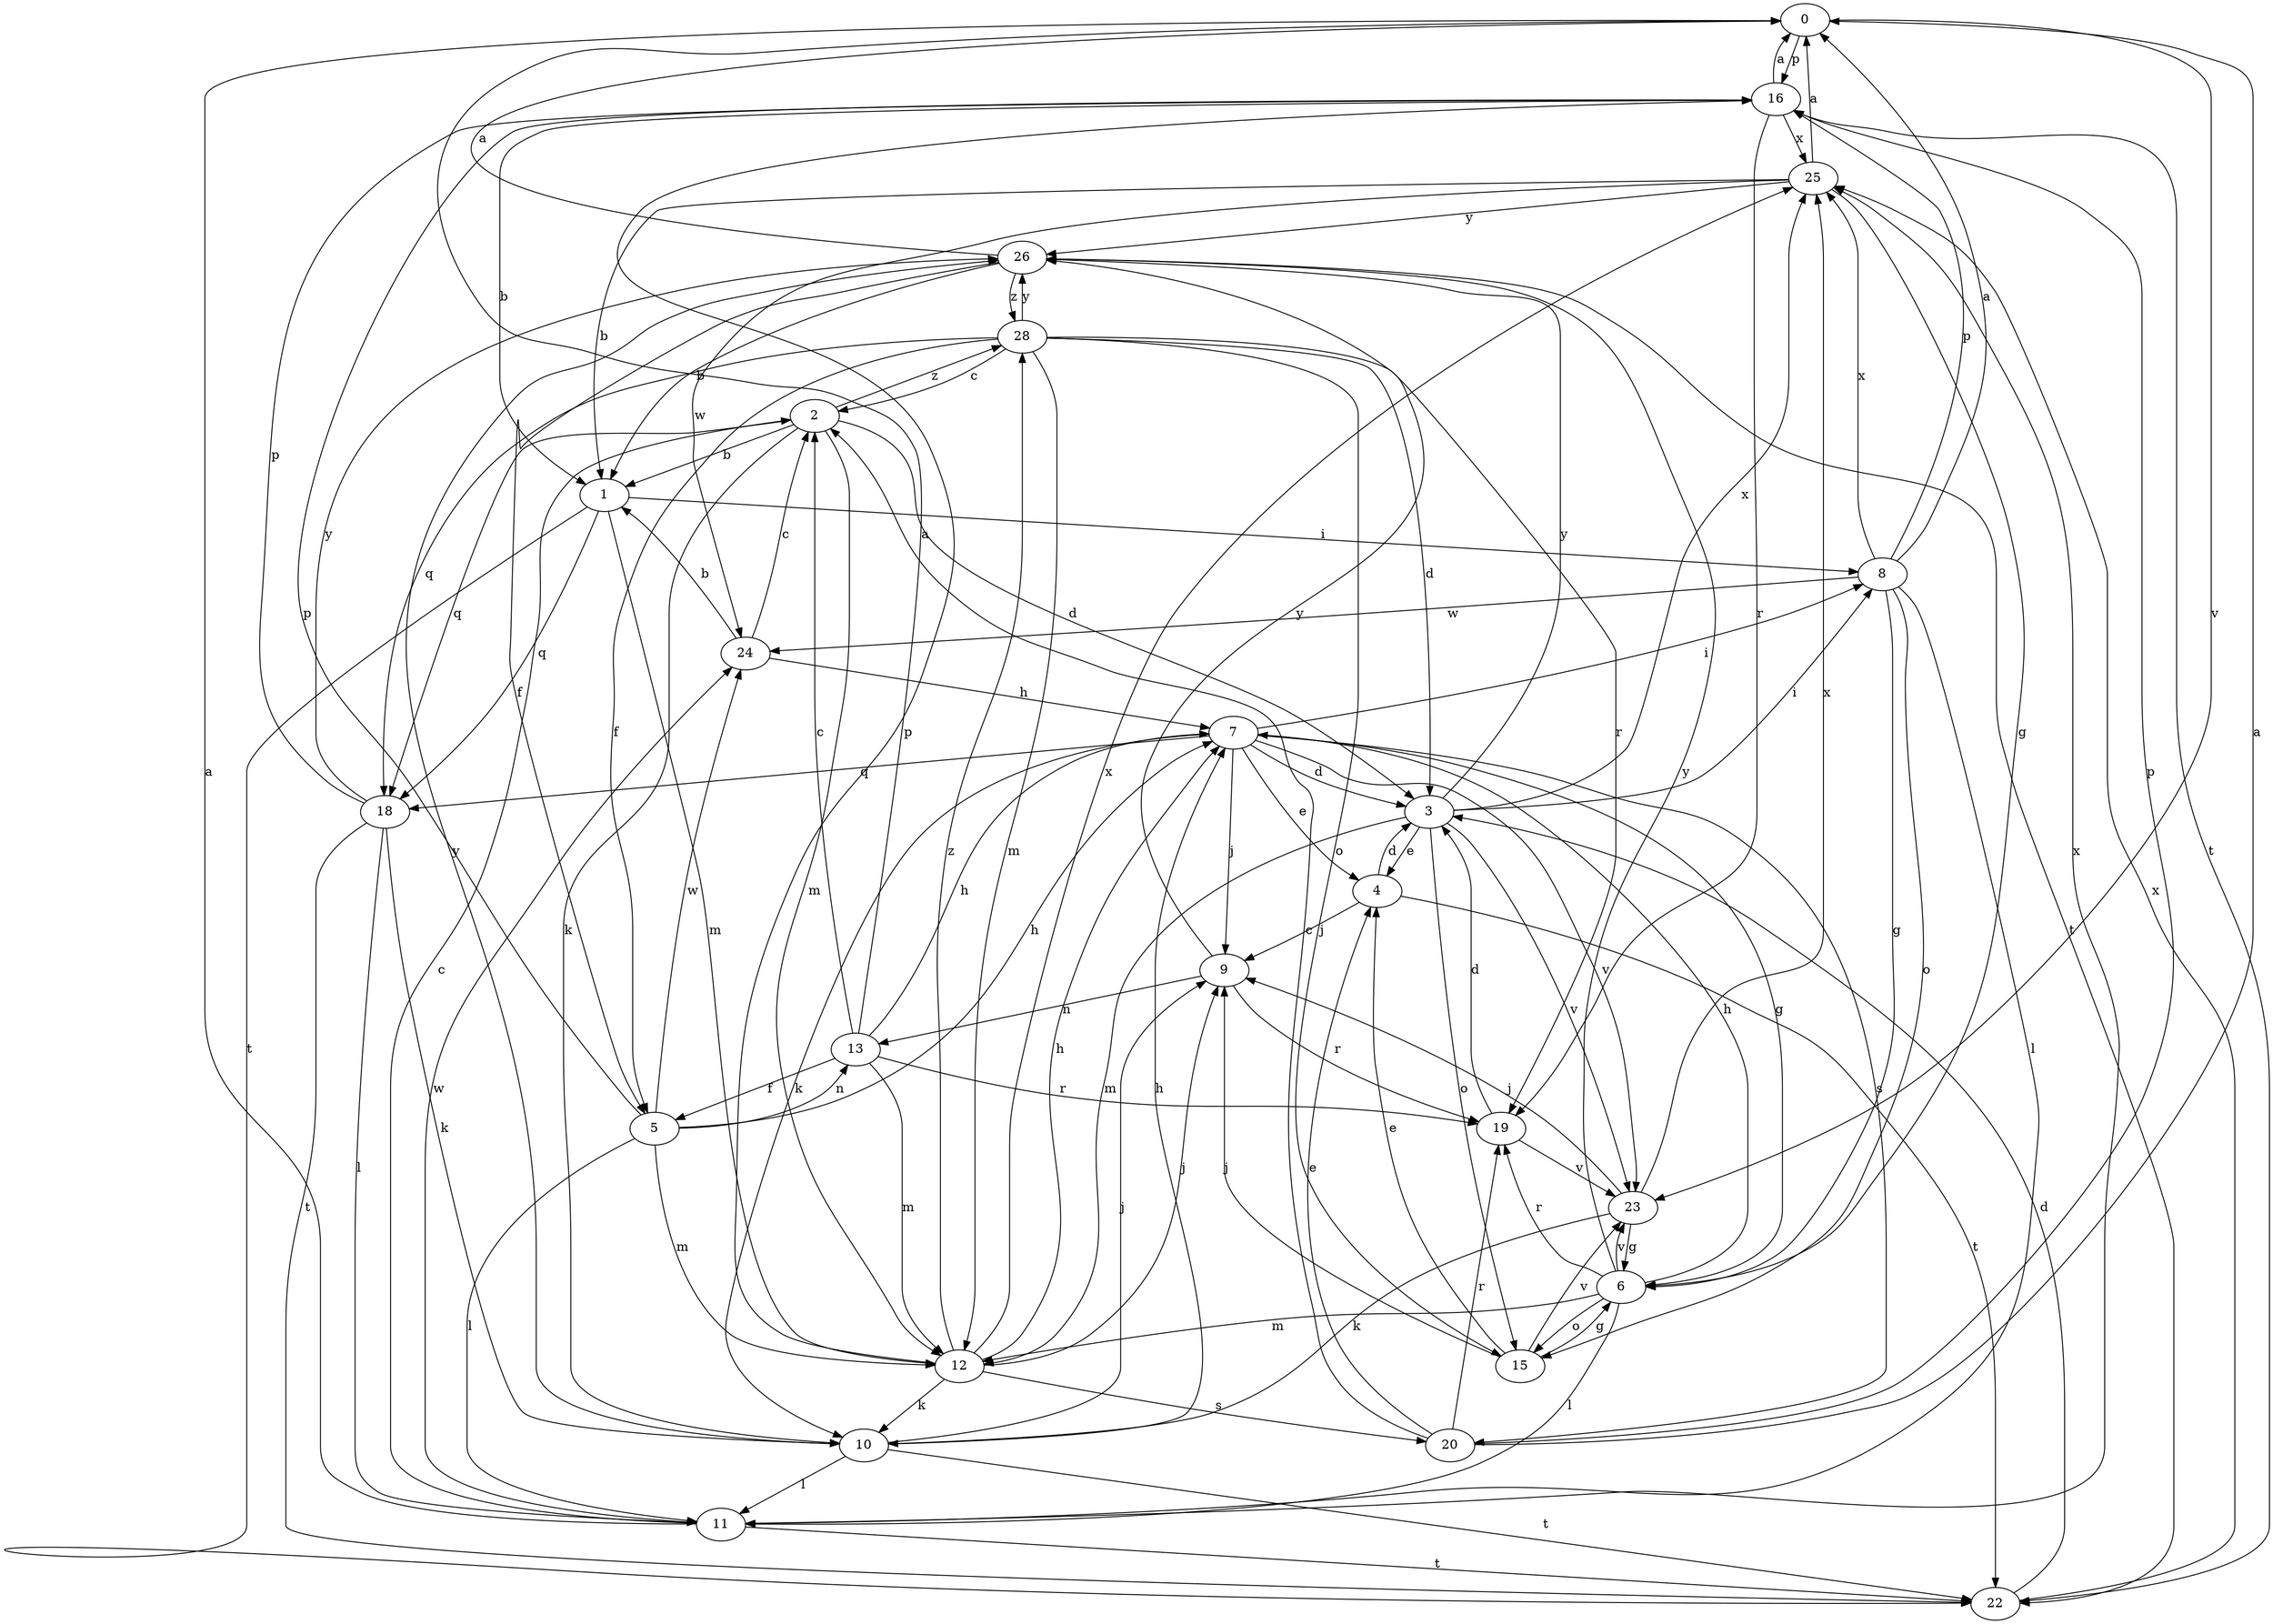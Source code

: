 strict digraph  {
0;
1;
2;
3;
4;
5;
6;
7;
8;
9;
10;
11;
12;
13;
15;
16;
18;
19;
20;
22;
23;
24;
25;
26;
28;
0 -> 16  [label=p];
0 -> 23  [label=v];
1 -> 8  [label=i];
1 -> 12  [label=m];
1 -> 18  [label=q];
1 -> 22  [label=t];
2 -> 1  [label=b];
2 -> 3  [label=d];
2 -> 10  [label=k];
2 -> 12  [label=m];
2 -> 18  [label=q];
2 -> 28  [label=z];
3 -> 4  [label=e];
3 -> 8  [label=i];
3 -> 12  [label=m];
3 -> 15  [label=o];
3 -> 23  [label=v];
3 -> 25  [label=x];
3 -> 26  [label=y];
4 -> 3  [label=d];
4 -> 9  [label=j];
4 -> 22  [label=t];
5 -> 7  [label=h];
5 -> 11  [label=l];
5 -> 12  [label=m];
5 -> 13  [label=n];
5 -> 16  [label=p];
5 -> 24  [label=w];
6 -> 7  [label=h];
6 -> 11  [label=l];
6 -> 12  [label=m];
6 -> 15  [label=o];
6 -> 19  [label=r];
6 -> 23  [label=v];
6 -> 26  [label=y];
7 -> 3  [label=d];
7 -> 4  [label=e];
7 -> 6  [label=g];
7 -> 8  [label=i];
7 -> 9  [label=j];
7 -> 10  [label=k];
7 -> 18  [label=q];
7 -> 20  [label=s];
7 -> 23  [label=v];
8 -> 0  [label=a];
8 -> 6  [label=g];
8 -> 11  [label=l];
8 -> 15  [label=o];
8 -> 16  [label=p];
8 -> 24  [label=w];
8 -> 25  [label=x];
9 -> 13  [label=n];
9 -> 19  [label=r];
9 -> 26  [label=y];
10 -> 7  [label=h];
10 -> 9  [label=j];
10 -> 11  [label=l];
10 -> 22  [label=t];
10 -> 26  [label=y];
11 -> 0  [label=a];
11 -> 2  [label=c];
11 -> 22  [label=t];
11 -> 24  [label=w];
11 -> 25  [label=x];
12 -> 7  [label=h];
12 -> 9  [label=j];
12 -> 10  [label=k];
12 -> 16  [label=p];
12 -> 20  [label=s];
12 -> 25  [label=x];
12 -> 28  [label=z];
13 -> 0  [label=a];
13 -> 2  [label=c];
13 -> 5  [label=f];
13 -> 7  [label=h];
13 -> 12  [label=m];
13 -> 19  [label=r];
15 -> 4  [label=e];
15 -> 6  [label=g];
15 -> 9  [label=j];
15 -> 23  [label=v];
16 -> 0  [label=a];
16 -> 1  [label=b];
16 -> 19  [label=r];
16 -> 22  [label=t];
16 -> 25  [label=x];
18 -> 10  [label=k];
18 -> 11  [label=l];
18 -> 16  [label=p];
18 -> 22  [label=t];
18 -> 26  [label=y];
19 -> 3  [label=d];
19 -> 23  [label=v];
20 -> 0  [label=a];
20 -> 2  [label=c];
20 -> 4  [label=e];
20 -> 16  [label=p];
20 -> 19  [label=r];
22 -> 3  [label=d];
22 -> 25  [label=x];
23 -> 6  [label=g];
23 -> 9  [label=j];
23 -> 10  [label=k];
23 -> 25  [label=x];
24 -> 1  [label=b];
24 -> 2  [label=c];
24 -> 7  [label=h];
25 -> 0  [label=a];
25 -> 1  [label=b];
25 -> 6  [label=g];
25 -> 24  [label=w];
25 -> 26  [label=y];
26 -> 0  [label=a];
26 -> 1  [label=b];
26 -> 5  [label=f];
26 -> 22  [label=t];
26 -> 28  [label=z];
28 -> 2  [label=c];
28 -> 3  [label=d];
28 -> 5  [label=f];
28 -> 12  [label=m];
28 -> 15  [label=o];
28 -> 18  [label=q];
28 -> 19  [label=r];
28 -> 26  [label=y];
}
